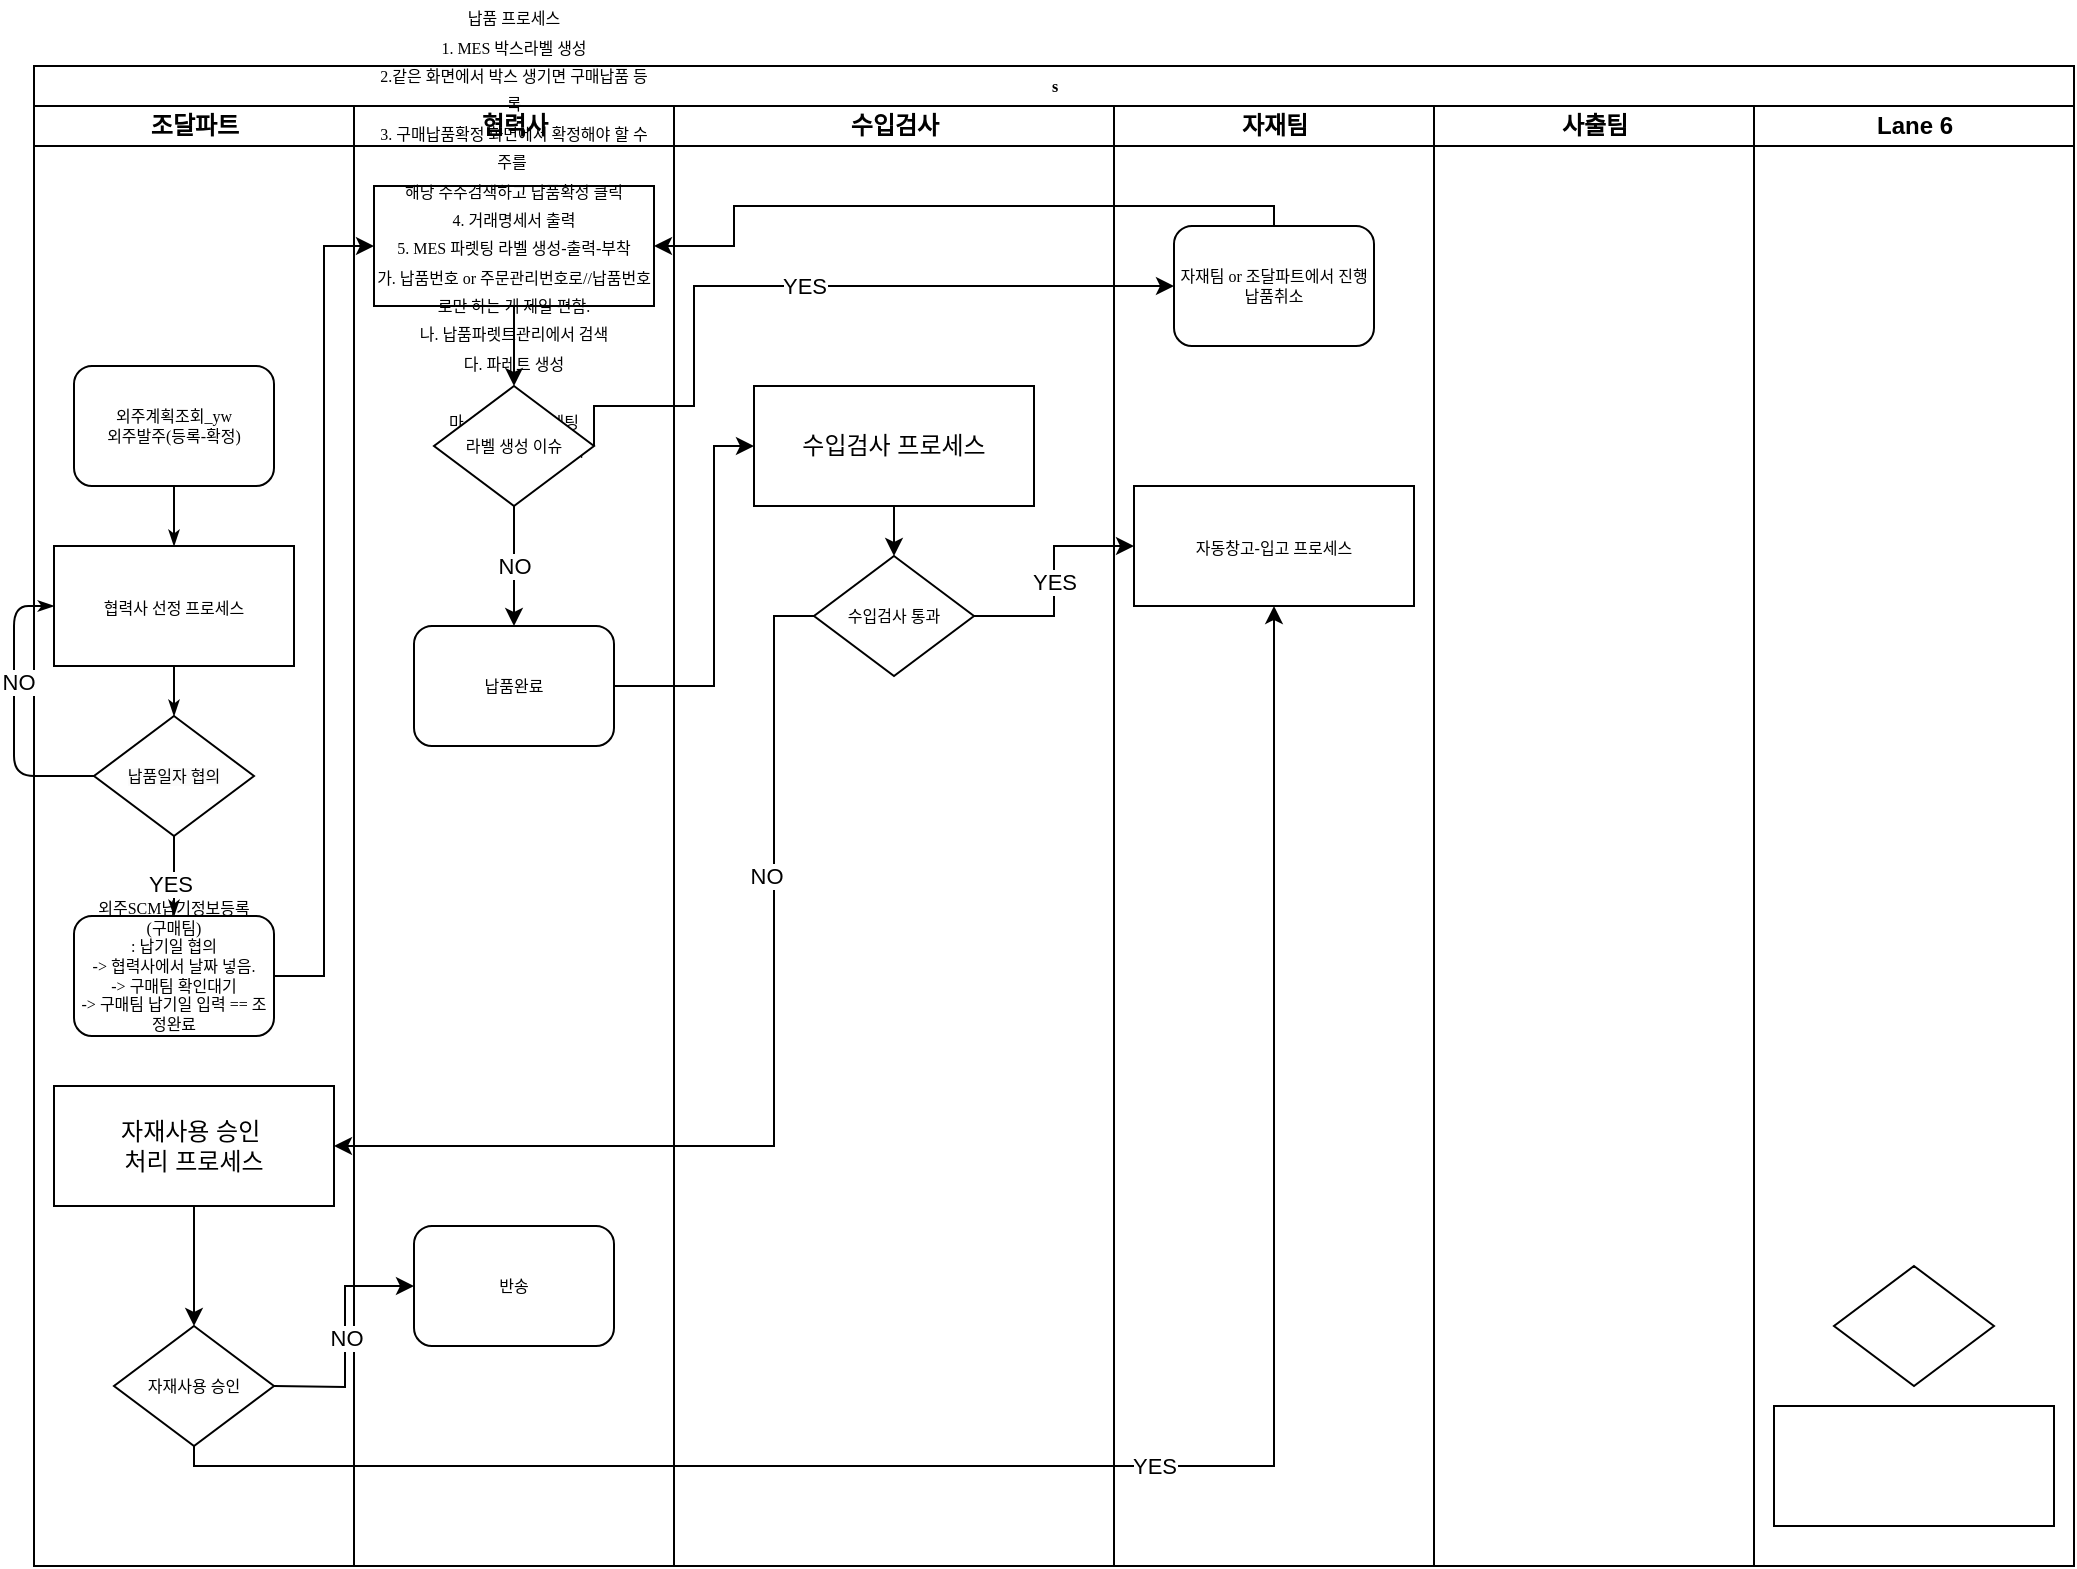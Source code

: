 <mxfile version="24.2.2" type="github">
  <diagram name="Page-1" id="74e2e168-ea6b-b213-b513-2b3c1d86103e">
    <mxGraphModel dx="1507" dy="1588" grid="1" gridSize="10" guides="1" tooltips="1" connect="1" arrows="1" fold="1" page="1" pageScale="1" pageWidth="1100" pageHeight="850" background="none" math="0" shadow="0">
      <root>
        <mxCell id="0" />
        <mxCell id="1" parent="0" />
        <mxCell id="77e6c97f196da883-1" value="s" style="swimlane;html=1;childLayout=stackLayout;startSize=20;rounded=0;shadow=0;labelBackgroundColor=none;strokeWidth=1;fontFamily=Verdana;fontSize=8;align=center;" parent="1" vertex="1">
          <mxGeometry x="40" y="30" width="1020" height="750" as="geometry" />
        </mxCell>
        <mxCell id="77e6c97f196da883-2" value="조달파트" style="swimlane;html=1;startSize=20;" parent="77e6c97f196da883-1" vertex="1">
          <mxGeometry y="20" width="160" height="730" as="geometry" />
        </mxCell>
        <mxCell id="77e6c97f196da883-8" value="외주계획조회_yw&lt;div&gt;외주발주(등록-확정)&lt;/div&gt;" style="rounded=1;whiteSpace=wrap;html=1;shadow=0;labelBackgroundColor=none;strokeWidth=1;fontFamily=Verdana;fontSize=8;align=center;" parent="77e6c97f196da883-2" vertex="1">
          <mxGeometry x="20" y="130" width="100" height="60" as="geometry" />
        </mxCell>
        <mxCell id="1W7hlDghSzM9yavTwnq8-1" style="edgeStyle=orthogonalEdgeStyle;rounded=1;html=1;labelBackgroundColor=none;startArrow=none;startFill=0;startSize=5;endArrow=classicThin;endFill=1;endSize=5;jettySize=auto;orthogonalLoop=1;strokeWidth=1;fontFamily=Verdana;fontSize=8;exitX=0.5;exitY=1;exitDx=0;exitDy=0;entryX=0.5;entryY=0;entryDx=0;entryDy=0;" edge="1" parent="77e6c97f196da883-2" source="77e6c97f196da883-8" target="1W7hlDghSzM9yavTwnq8-4">
          <mxGeometry relative="1" as="geometry">
            <mxPoint x="110" y="140" as="sourcePoint" />
            <mxPoint x="70" y="150" as="targetPoint" />
          </mxGeometry>
        </mxCell>
        <mxCell id="1W7hlDghSzM9yavTwnq8-4" value="&lt;span style=&quot;font-family: Verdana; font-size: 8px;&quot;&gt;협력사 선정 프로세스&lt;/span&gt;" style="rounded=0;whiteSpace=wrap;html=1;" vertex="1" parent="77e6c97f196da883-2">
          <mxGeometry x="10" y="220" width="120" height="60" as="geometry" />
        </mxCell>
        <mxCell id="1W7hlDghSzM9yavTwnq8-7" value="&lt;span style=&quot;color: rgb(0, 0, 0); font-family: Verdana; font-size: 8px; font-style: normal; font-variant-ligatures: normal; font-variant-caps: normal; font-weight: 400; letter-spacing: normal; orphans: 2; text-align: center; text-indent: 0px; text-transform: none; widows: 2; word-spacing: 0px; -webkit-text-stroke-width: 0px; white-space: normal; background-color: rgb(251, 251, 251); text-decoration-thickness: initial; text-decoration-style: initial; text-decoration-color: initial; display: inline !important; float: none;&quot;&gt;납품일자 협의&lt;/span&gt;" style="rhombus;whiteSpace=wrap;html=1;rounded=0;shadow=0;labelBackgroundColor=none;strokeWidth=1;fontFamily=Verdana;fontSize=8;align=center;" vertex="1" parent="77e6c97f196da883-2">
          <mxGeometry x="30" y="305" width="80" height="60" as="geometry" />
        </mxCell>
        <mxCell id="77e6c97f196da883-26" style="edgeStyle=orthogonalEdgeStyle;rounded=1;html=1;labelBackgroundColor=none;startArrow=none;startFill=0;startSize=5;endArrow=classicThin;endFill=1;endSize=5;jettySize=auto;orthogonalLoop=1;strokeWidth=1;fontFamily=Verdana;fontSize=8;exitX=0.5;exitY=1;exitDx=0;exitDy=0;entryX=0.5;entryY=0;entryDx=0;entryDy=0;" parent="77e6c97f196da883-2" source="1W7hlDghSzM9yavTwnq8-4" target="1W7hlDghSzM9yavTwnq8-7" edge="1">
          <mxGeometry relative="1" as="geometry">
            <mxPoint x="120" y="185" as="sourcePoint" />
            <mxPoint x="190" y="190" as="targetPoint" />
          </mxGeometry>
        </mxCell>
        <mxCell id="1W7hlDghSzM9yavTwnq8-12" style="edgeStyle=orthogonalEdgeStyle;rounded=1;html=1;labelBackgroundColor=none;startArrow=none;startFill=0;startSize=5;endArrow=classicThin;endFill=1;endSize=5;jettySize=auto;orthogonalLoop=1;strokeWidth=1;fontFamily=Verdana;fontSize=8;entryX=0;entryY=0.5;entryDx=0;entryDy=0;exitX=0;exitY=0.5;exitDx=0;exitDy=0;" edge="1" parent="77e6c97f196da883-2" source="1W7hlDghSzM9yavTwnq8-7" target="1W7hlDghSzM9yavTwnq8-4">
          <mxGeometry relative="1" as="geometry">
            <mxPoint x="40" y="280" as="sourcePoint" />
            <mxPoint x="20" y="195" as="targetPoint" />
          </mxGeometry>
        </mxCell>
        <mxCell id="1W7hlDghSzM9yavTwnq8-13" value="NO" style="edgeLabel;html=1;align=center;verticalAlign=middle;resizable=0;points=[];" vertex="1" connectable="0" parent="1W7hlDghSzM9yavTwnq8-12">
          <mxGeometry x="0.199" y="-2" relative="1" as="geometry">
            <mxPoint as="offset" />
          </mxGeometry>
        </mxCell>
        <mxCell id="1W7hlDghSzM9yavTwnq8-14" value="외주SCM납기정보등록&lt;br&gt;(구매팀)&lt;div&gt;: 납기일 협의&lt;br&gt;&lt;div&gt;-&amp;gt; 협력사에서 날짜 넣음.&lt;/div&gt;&lt;div&gt;-&amp;gt; 구매팀 확인대기&lt;/div&gt;&lt;div&gt;-&amp;gt; 구매팀 납기일 입력 == 조정완료&lt;/div&gt;&lt;div&gt;&lt;span style=&quot;background-color: initial;&quot;&gt;&amp;nbsp;&lt;/span&gt;&lt;/div&gt;&lt;/div&gt;" style="rounded=1;whiteSpace=wrap;html=1;shadow=0;labelBackgroundColor=none;strokeWidth=1;fontFamily=Verdana;fontSize=8;align=center;" vertex="1" parent="77e6c97f196da883-2">
          <mxGeometry x="20" y="405" width="100" height="60" as="geometry" />
        </mxCell>
        <mxCell id="1W7hlDghSzM9yavTwnq8-10" style="edgeStyle=orthogonalEdgeStyle;rounded=1;html=1;labelBackgroundColor=none;startArrow=none;startFill=0;startSize=5;endArrow=classicThin;endFill=1;endSize=5;jettySize=auto;orthogonalLoop=1;strokeWidth=1;fontFamily=Verdana;fontSize=8;entryX=0.5;entryY=0;entryDx=0;entryDy=0;exitX=0.5;exitY=1;exitDx=0;exitDy=0;" edge="1" parent="77e6c97f196da883-2" source="1W7hlDghSzM9yavTwnq8-7" target="1W7hlDghSzM9yavTwnq8-14">
          <mxGeometry relative="1" as="geometry">
            <mxPoint x="210" y="265" as="sourcePoint" />
            <mxPoint x="190" y="180" as="targetPoint" />
          </mxGeometry>
        </mxCell>
        <mxCell id="1W7hlDghSzM9yavTwnq8-11" value="YES" style="edgeLabel;html=1;align=center;verticalAlign=middle;resizable=0;points=[];" vertex="1" connectable="0" parent="1W7hlDghSzM9yavTwnq8-10">
          <mxGeometry x="0.199" y="-2" relative="1" as="geometry">
            <mxPoint as="offset" />
          </mxGeometry>
        </mxCell>
        <mxCell id="1W7hlDghSzM9yavTwnq8-40" style="edgeStyle=orthogonalEdgeStyle;rounded=0;orthogonalLoop=1;jettySize=auto;html=1;entryX=0.5;entryY=0;entryDx=0;entryDy=0;" edge="1" parent="77e6c97f196da883-2" source="1W7hlDghSzM9yavTwnq8-30" target="1W7hlDghSzM9yavTwnq8-37">
          <mxGeometry relative="1" as="geometry" />
        </mxCell>
        <mxCell id="1W7hlDghSzM9yavTwnq8-30" value="자재사용 승인&amp;nbsp;&lt;div&gt;처리&amp;nbsp;&lt;span style=&quot;background-color: initial;&quot;&gt;프로세스&lt;/span&gt;&lt;/div&gt;" style="rounded=0;whiteSpace=wrap;html=1;" vertex="1" parent="77e6c97f196da883-2">
          <mxGeometry x="10" y="490" width="140" height="60" as="geometry" />
        </mxCell>
        <mxCell id="1W7hlDghSzM9yavTwnq8-37" value="자재사용 승인" style="rhombus;whiteSpace=wrap;html=1;rounded=0;shadow=0;labelBackgroundColor=none;strokeWidth=1;fontFamily=Verdana;fontSize=8;align=center;" vertex="1" parent="77e6c97f196da883-2">
          <mxGeometry x="40" y="610" width="80" height="60" as="geometry" />
        </mxCell>
        <mxCell id="77e6c97f196da883-3" value="협력사" style="swimlane;html=1;startSize=20;" parent="77e6c97f196da883-1" vertex="1">
          <mxGeometry x="160" y="20" width="160" height="730" as="geometry" />
        </mxCell>
        <mxCell id="1W7hlDghSzM9yavTwnq8-17" style="edgeStyle=orthogonalEdgeStyle;rounded=0;orthogonalLoop=1;jettySize=auto;html=1;entryX=0.5;entryY=0;entryDx=0;entryDy=0;" edge="1" parent="77e6c97f196da883-3" source="1W7hlDghSzM9yavTwnq8-6" target="1W7hlDghSzM9yavTwnq8-16">
          <mxGeometry relative="1" as="geometry" />
        </mxCell>
        <mxCell id="1W7hlDghSzM9yavTwnq8-6" value="&lt;font face=&quot;Verdana&quot;&gt;&lt;span style=&quot;font-size: 8px;&quot;&gt;납품 프로세스&lt;/span&gt;&lt;/font&gt;&lt;div&gt;&lt;font face=&quot;Verdana&quot;&gt;&lt;span style=&quot;font-size: 8px;&quot;&gt;1. MES 박스라벨 생성&lt;/span&gt;&lt;/font&gt;&lt;/div&gt;&lt;div&gt;&lt;font face=&quot;Verdana&quot;&gt;&lt;span style=&quot;font-size: 8px;&quot;&gt;2.같은 화면에서 박스 생기면 구매납품 등록&lt;/span&gt;&lt;/font&gt;&lt;/div&gt;&lt;div&gt;&lt;font face=&quot;Verdana&quot;&gt;&lt;span style=&quot;font-size: 8px;&quot;&gt;3. 구매납품확정 화면에서 확정해야 할 수주를&amp;nbsp;&lt;/span&gt;&lt;/font&gt;&lt;/div&gt;&lt;div&gt;&lt;font face=&quot;Verdana&quot;&gt;&lt;span style=&quot;font-size: 8px;&quot;&gt;해당 수주검색하고 납품확정 클릭&lt;/span&gt;&lt;/font&gt;&lt;/div&gt;&lt;div&gt;&lt;font face=&quot;Verdana&quot;&gt;&lt;span style=&quot;font-size: 8px;&quot;&gt;4. 거래명세서 출력&lt;/span&gt;&lt;/font&gt;&lt;/div&gt;&lt;div&gt;&lt;font face=&quot;Verdana&quot;&gt;&lt;span style=&quot;font-size: 8px;&quot;&gt;5. MES 파렛팅 라벨 생성-출력-부착&lt;/span&gt;&lt;/font&gt;&lt;/div&gt;&lt;div&gt;&lt;font face=&quot;Verdana&quot;&gt;&lt;span style=&quot;font-size: 8px;&quot;&gt;가. 납품번호 or 주문관리번호로//납품번호로만 하는 게 제일 편함.&lt;/span&gt;&lt;/font&gt;&lt;/div&gt;&lt;div&gt;&lt;font face=&quot;Verdana&quot;&gt;&lt;span style=&quot;font-size: 8px;&quot;&gt;나. 납품파렛트관리에서 검색&lt;/span&gt;&lt;/font&gt;&lt;/div&gt;&lt;div&gt;&lt;font face=&quot;Verdana&quot;&gt;&lt;span style=&quot;font-size: 8px;&quot;&gt;다. 파레트 생성&lt;/span&gt;&lt;/font&gt;&lt;/div&gt;&lt;div&gt;&lt;font face=&quot;Verdana&quot;&gt;&lt;span style=&quot;font-size: 8px;&quot;&gt;&lt;br&gt;&lt;/span&gt;&lt;/font&gt;&lt;/div&gt;&lt;div&gt;&lt;font face=&quot;Verdana&quot;&gt;&lt;span style=&quot;font-size: 8px;&quot;&gt;마. 구매납품 파렛팅&lt;/span&gt;&lt;/font&gt;&lt;/div&gt;&lt;div&gt;&lt;font face=&quot;Verdana&quot;&gt;&lt;span style=&quot;font-size: 8px;&quot;&gt;-&amp;gt; 납품번호넣고 검색&lt;/span&gt;&lt;/font&gt;&lt;/div&gt;&lt;div&gt;&lt;font face=&quot;Verdana&quot;&gt;&lt;span style=&quot;font-size: 8px;&quot;&gt;-&amp;gt;&amp;nbsp;&lt;/span&gt;&lt;/font&gt;&lt;/div&gt;" style="rounded=0;whiteSpace=wrap;html=1;" vertex="1" parent="77e6c97f196da883-3">
          <mxGeometry x="10" y="40" width="140" height="60" as="geometry" />
        </mxCell>
        <mxCell id="1W7hlDghSzM9yavTwnq8-20" value="NO" style="edgeStyle=orthogonalEdgeStyle;rounded=0;orthogonalLoop=1;jettySize=auto;html=1;" edge="1" parent="77e6c97f196da883-3" source="1W7hlDghSzM9yavTwnq8-16" target="1W7hlDghSzM9yavTwnq8-19">
          <mxGeometry relative="1" as="geometry" />
        </mxCell>
        <mxCell id="1W7hlDghSzM9yavTwnq8-16" value="라벨 생성 이슈" style="rhombus;whiteSpace=wrap;html=1;rounded=0;shadow=0;labelBackgroundColor=none;strokeWidth=1;fontFamily=Verdana;fontSize=8;align=center;" vertex="1" parent="77e6c97f196da883-3">
          <mxGeometry x="40" y="140" width="80" height="60" as="geometry" />
        </mxCell>
        <mxCell id="1W7hlDghSzM9yavTwnq8-19" value="납품완료" style="rounded=1;whiteSpace=wrap;html=1;shadow=0;labelBackgroundColor=none;strokeWidth=1;fontFamily=Verdana;fontSize=8;align=center;verticalAlign=middle;" vertex="1" parent="77e6c97f196da883-3">
          <mxGeometry x="30" y="260" width="100" height="60" as="geometry" />
        </mxCell>
        <mxCell id="1W7hlDghSzM9yavTwnq8-38" value="반송" style="rounded=1;whiteSpace=wrap;html=1;shadow=0;labelBackgroundColor=none;strokeWidth=1;fontFamily=Verdana;fontSize=8;align=center;verticalAlign=middle;" vertex="1" parent="77e6c97f196da883-3">
          <mxGeometry x="30" y="560" width="100" height="60" as="geometry" />
        </mxCell>
        <mxCell id="77e6c97f196da883-4" value="수입검사" style="swimlane;html=1;startSize=20;" parent="77e6c97f196da883-1" vertex="1">
          <mxGeometry x="320" y="20" width="220" height="730" as="geometry" />
        </mxCell>
        <mxCell id="1W7hlDghSzM9yavTwnq8-26" value="" style="edgeStyle=orthogonalEdgeStyle;rounded=0;orthogonalLoop=1;jettySize=auto;html=1;entryX=0.5;entryY=0;entryDx=0;entryDy=0;" edge="1" parent="77e6c97f196da883-4" source="1W7hlDghSzM9yavTwnq8-25" target="77e6c97f196da883-16">
          <mxGeometry relative="1" as="geometry">
            <mxPoint x="110" y="190" as="targetPoint" />
          </mxGeometry>
        </mxCell>
        <mxCell id="1W7hlDghSzM9yavTwnq8-25" value="수입검사 프로세스" style="rounded=0;whiteSpace=wrap;html=1;" vertex="1" parent="77e6c97f196da883-4">
          <mxGeometry x="40" y="140" width="140" height="60" as="geometry" />
        </mxCell>
        <mxCell id="77e6c97f196da883-16" value="수입검사 통과" style="rhombus;whiteSpace=wrap;html=1;rounded=0;shadow=0;labelBackgroundColor=none;strokeWidth=1;fontFamily=Verdana;fontSize=8;align=center;" parent="77e6c97f196da883-4" vertex="1">
          <mxGeometry x="70" y="225" width="80" height="60" as="geometry" />
        </mxCell>
        <mxCell id="77e6c97f196da883-5" value="자재팀" style="swimlane;html=1;startSize=20;" parent="77e6c97f196da883-1" vertex="1">
          <mxGeometry x="540" y="20" width="160" height="730" as="geometry" />
        </mxCell>
        <mxCell id="77e6c97f196da883-12" value="&lt;div&gt;자재팀 or 조달파트에서 진행&lt;/div&gt;납품취소" style="rounded=1;whiteSpace=wrap;html=1;shadow=0;labelBackgroundColor=none;strokeWidth=1;fontFamily=Verdana;fontSize=8;align=center;verticalAlign=middle;" parent="77e6c97f196da883-5" vertex="1">
          <mxGeometry x="30" y="60" width="100" height="60" as="geometry" />
        </mxCell>
        <mxCell id="1W7hlDghSzM9yavTwnq8-36" value="&lt;span style=&quot;font-family: Verdana; font-size: 8px;&quot;&gt;자동창고-입고 프로세스&lt;/span&gt;" style="rounded=0;whiteSpace=wrap;html=1;" vertex="1" parent="77e6c97f196da883-5">
          <mxGeometry x="10" y="190" width="140" height="60" as="geometry" />
        </mxCell>
        <mxCell id="77e6c97f196da883-6" value="사출팀" style="swimlane;html=1;startSize=20;" parent="77e6c97f196da883-1" vertex="1">
          <mxGeometry x="700" y="20" width="160" height="730" as="geometry" />
        </mxCell>
        <mxCell id="77e6c97f196da883-7" value="Lane 6" style="swimlane;html=1;startSize=20;" parent="77e6c97f196da883-1" vertex="1">
          <mxGeometry x="860" y="20" width="160" height="730" as="geometry" />
        </mxCell>
        <mxCell id="1W7hlDghSzM9yavTwnq8-23" value="" style="rounded=0;whiteSpace=wrap;html=1;" vertex="1" parent="77e6c97f196da883-7">
          <mxGeometry x="10" y="650" width="140" height="60" as="geometry" />
        </mxCell>
        <mxCell id="77e6c97f196da883-20" value="" style="rhombus;whiteSpace=wrap;html=1;rounded=0;shadow=0;labelBackgroundColor=none;strokeWidth=1;fontFamily=Verdana;fontSize=8;align=center;" parent="77e6c97f196da883-7" vertex="1">
          <mxGeometry x="40" y="580" width="80" height="60" as="geometry" />
        </mxCell>
        <mxCell id="1W7hlDghSzM9yavTwnq8-15" style="edgeStyle=orthogonalEdgeStyle;rounded=0;orthogonalLoop=1;jettySize=auto;html=1;entryX=0;entryY=0.5;entryDx=0;entryDy=0;" edge="1" parent="77e6c97f196da883-1" source="1W7hlDghSzM9yavTwnq8-14" target="1W7hlDghSzM9yavTwnq8-6">
          <mxGeometry relative="1" as="geometry" />
        </mxCell>
        <mxCell id="1W7hlDghSzM9yavTwnq8-18" value="YES" style="edgeStyle=orthogonalEdgeStyle;rounded=0;orthogonalLoop=1;jettySize=auto;html=1;entryX=0;entryY=0.5;entryDx=0;entryDy=0;exitX=1;exitY=0.5;exitDx=0;exitDy=0;" edge="1" parent="77e6c97f196da883-1" source="1W7hlDghSzM9yavTwnq8-16" target="77e6c97f196da883-12">
          <mxGeometry relative="1" as="geometry">
            <Array as="points">
              <mxPoint x="280" y="170" />
              <mxPoint x="330" y="170" />
              <mxPoint x="330" y="110" />
              <mxPoint x="570" y="110" />
            </Array>
          </mxGeometry>
        </mxCell>
        <mxCell id="1W7hlDghSzM9yavTwnq8-22" style="edgeStyle=orthogonalEdgeStyle;rounded=0;orthogonalLoop=1;jettySize=auto;html=1;entryX=0;entryY=0.5;entryDx=0;entryDy=0;" edge="1" parent="77e6c97f196da883-1" source="1W7hlDghSzM9yavTwnq8-19" target="1W7hlDghSzM9yavTwnq8-25">
          <mxGeometry relative="1" as="geometry">
            <mxPoint x="390" y="145" as="targetPoint" />
            <Array as="points">
              <mxPoint x="340" y="310" />
              <mxPoint x="340" y="190" />
            </Array>
          </mxGeometry>
        </mxCell>
        <mxCell id="1W7hlDghSzM9yavTwnq8-28" value="YES" style="edgeStyle=orthogonalEdgeStyle;rounded=0;orthogonalLoop=1;jettySize=auto;html=1;entryX=0;entryY=0.5;entryDx=0;entryDy=0;" edge="1" parent="77e6c97f196da883-1" source="77e6c97f196da883-16" target="1W7hlDghSzM9yavTwnq8-36">
          <mxGeometry relative="1" as="geometry">
            <mxPoint x="570" y="230" as="targetPoint" />
          </mxGeometry>
        </mxCell>
        <mxCell id="1W7hlDghSzM9yavTwnq8-29" value="" style="edgeStyle=orthogonalEdgeStyle;rounded=0;orthogonalLoop=1;jettySize=auto;html=1;exitX=0;exitY=0.5;exitDx=0;exitDy=0;entryX=1;entryY=0.5;entryDx=0;entryDy=0;" edge="1" parent="77e6c97f196da883-1" source="77e6c97f196da883-16" target="1W7hlDghSzM9yavTwnq8-30">
          <mxGeometry relative="1" as="geometry">
            <mxPoint x="90" y="590" as="targetPoint" />
            <Array as="points">
              <mxPoint x="370" y="275" />
              <mxPoint x="370" y="540" />
            </Array>
          </mxGeometry>
        </mxCell>
        <mxCell id="1W7hlDghSzM9yavTwnq8-31" value="NO" style="edgeLabel;html=1;align=center;verticalAlign=middle;resizable=0;points=[];" vertex="1" connectable="0" parent="1W7hlDghSzM9yavTwnq8-29">
          <mxGeometry x="-0.406" y="-4" relative="1" as="geometry">
            <mxPoint as="offset" />
          </mxGeometry>
        </mxCell>
        <mxCell id="1W7hlDghSzM9yavTwnq8-32" value="" style="edgeStyle=orthogonalEdgeStyle;rounded=0;orthogonalLoop=1;jettySize=auto;html=1;entryX=1;entryY=0.5;entryDx=0;entryDy=0;exitX=0.5;exitY=0;exitDx=0;exitDy=0;" edge="1" parent="77e6c97f196da883-1" source="77e6c97f196da883-12" target="1W7hlDghSzM9yavTwnq8-6">
          <mxGeometry relative="1" as="geometry">
            <Array as="points">
              <mxPoint x="620" y="70" />
              <mxPoint x="350" y="70" />
              <mxPoint x="350" y="90" />
            </Array>
          </mxGeometry>
        </mxCell>
        <mxCell id="1W7hlDghSzM9yavTwnq8-33" value="YES" style="edgeStyle=orthogonalEdgeStyle;rounded=0;orthogonalLoop=1;jettySize=auto;html=1;entryX=0.5;entryY=1;entryDx=0;entryDy=0;exitX=0.5;exitY=1;exitDx=0;exitDy=0;" edge="1" parent="77e6c97f196da883-1" source="1W7hlDghSzM9yavTwnq8-37" target="1W7hlDghSzM9yavTwnq8-36">
          <mxGeometry relative="1" as="geometry">
            <mxPoint x="210" y="710" as="sourcePoint" />
            <mxPoint x="620" y="280" as="targetPoint" />
            <Array as="points">
              <mxPoint x="80" y="700" />
              <mxPoint x="620" y="700" />
            </Array>
          </mxGeometry>
        </mxCell>
        <mxCell id="1W7hlDghSzM9yavTwnq8-39" value="NO" style="edgeStyle=orthogonalEdgeStyle;rounded=0;orthogonalLoop=1;jettySize=auto;html=1;entryX=0;entryY=0.5;entryDx=0;entryDy=0;" edge="1" parent="77e6c97f196da883-1" target="1W7hlDghSzM9yavTwnq8-38">
          <mxGeometry relative="1" as="geometry">
            <mxPoint x="120" y="660" as="sourcePoint" />
          </mxGeometry>
        </mxCell>
      </root>
    </mxGraphModel>
  </diagram>
</mxfile>

